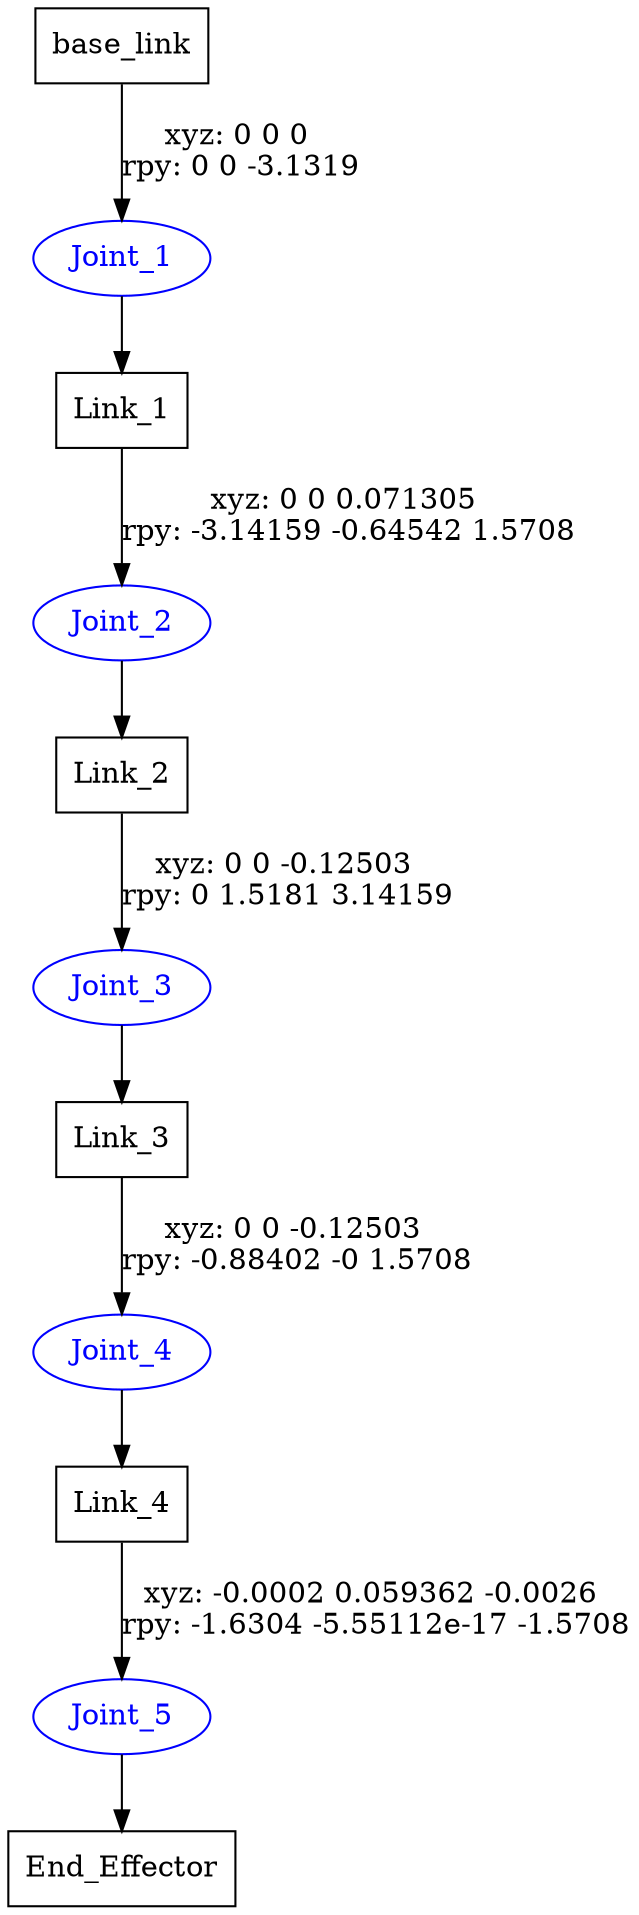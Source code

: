 digraph G {
node [shape=box];
"base_link" [label="base_link"];
"Link_1" [label="Link_1"];
"Link_2" [label="Link_2"];
"Link_3" [label="Link_3"];
"Link_4" [label="Link_4"];
"End_Effector" [label="End_Effector"];
node [shape=ellipse, color=blue, fontcolor=blue];
"base_link" -> "Joint_1" [label="xyz: 0 0 0 \nrpy: 0 0 -3.1319"]
"Joint_1" -> "Link_1"
"Link_1" -> "Joint_2" [label="xyz: 0 0 0.071305 \nrpy: -3.14159 -0.64542 1.5708"]
"Joint_2" -> "Link_2"
"Link_2" -> "Joint_3" [label="xyz: 0 0 -0.12503 \nrpy: 0 1.5181 3.14159"]
"Joint_3" -> "Link_3"
"Link_3" -> "Joint_4" [label="xyz: 0 0 -0.12503 \nrpy: -0.88402 -0 1.5708"]
"Joint_4" -> "Link_4"
"Link_4" -> "Joint_5" [label="xyz: -0.0002 0.059362 -0.0026 \nrpy: -1.6304 -5.55112e-17 -1.5708"]
"Joint_5" -> "End_Effector"
}

